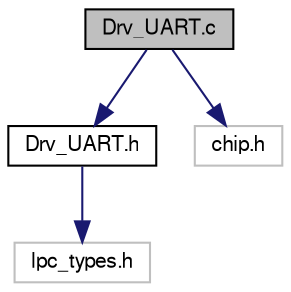 digraph "Drv_UART.c"
{
  edge [fontname="FreeSans",fontsize="10",labelfontname="FreeSans",labelfontsize="10"];
  node [fontname="FreeSans",fontsize="10",shape=record];
  Node1 [label="Drv_UART.c",height=0.2,width=0.4,color="black", fillcolor="grey75", style="filled", fontcolor="black"];
  Node1 -> Node2 [color="midnightblue",fontsize="10",style="solid",fontname="FreeSans"];
  Node2 [label="Drv_UART.h",height=0.2,width=0.4,color="black", fillcolor="white", style="filled",URL="$Drv__UART_8h.html"];
  Node2 -> Node3 [color="midnightblue",fontsize="10",style="solid",fontname="FreeSans"];
  Node3 [label="lpc_types.h",height=0.2,width=0.4,color="grey75", fillcolor="white", style="filled"];
  Node1 -> Node4 [color="midnightblue",fontsize="10",style="solid",fontname="FreeSans"];
  Node4 [label="chip.h",height=0.2,width=0.4,color="grey75", fillcolor="white", style="filled"];
}
